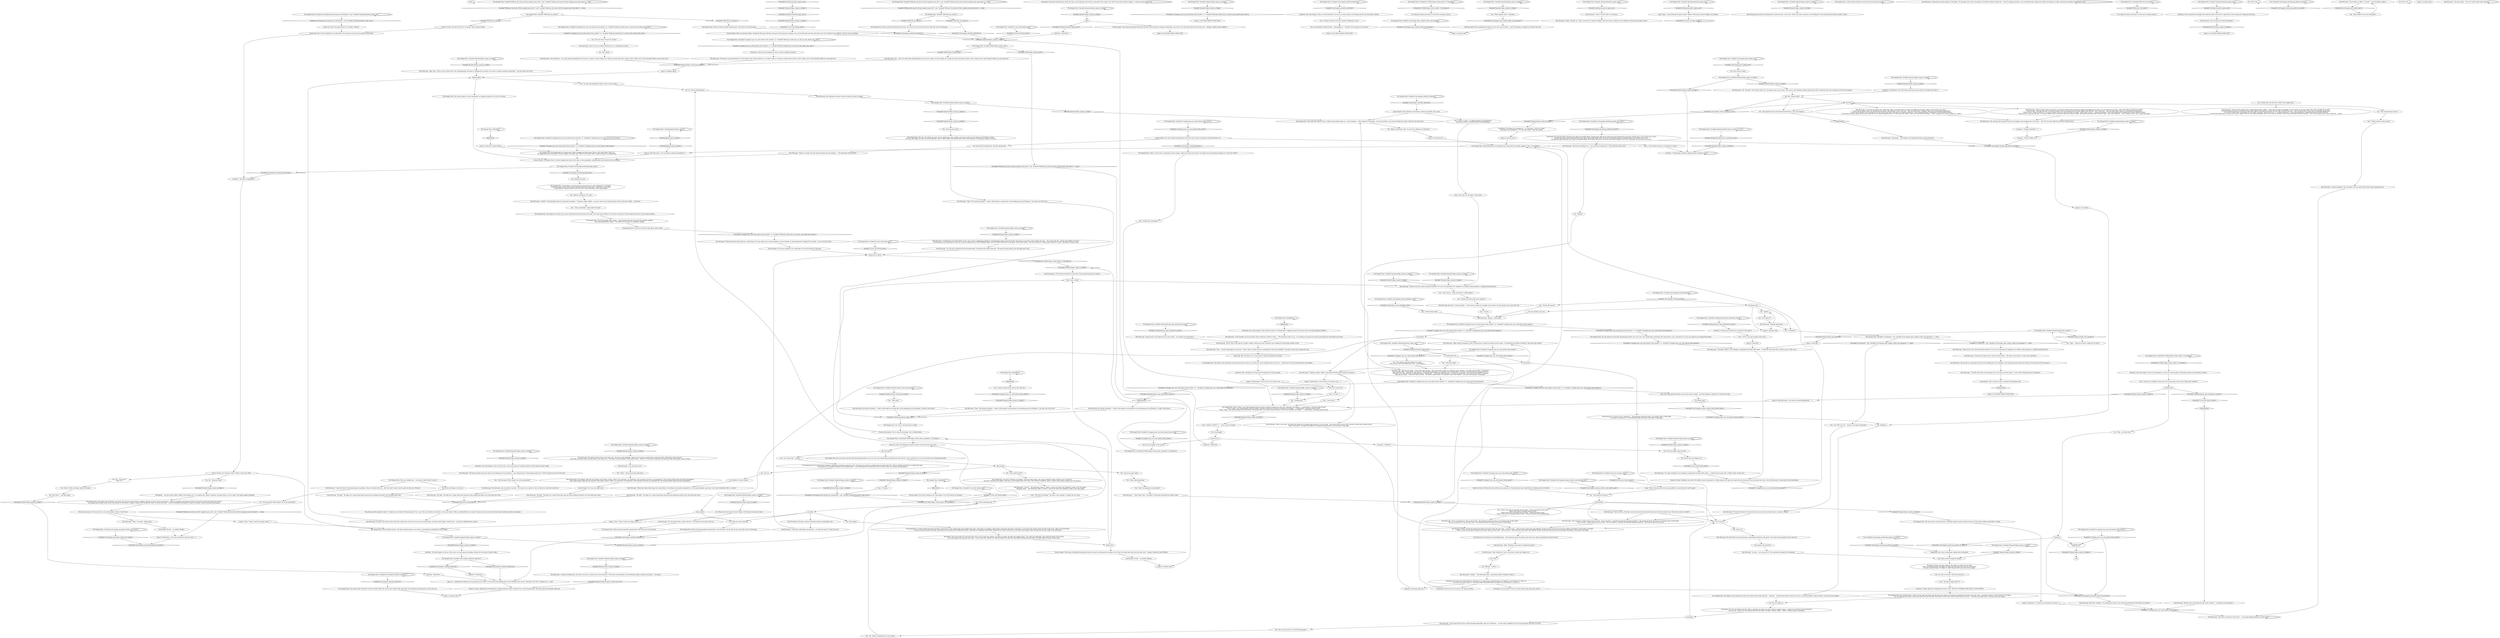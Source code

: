 # YARD / HANGED MAN BULLET
# This is the final phase of the hanged man:
#1. White check to find bullet
#2. Failure to find fridge
#3. Bagging him and taking it away
# ==================================================
digraph G {
	  0 [label="START"];
	  1 [label="input"];
	  2 [label="Perception: You touch the dead man's body. His skin is cold, light blue and silvery in the light of the fridge. You *still* have no idea where to begin -- or what to even do with him..."];
	  3 [label="The Hanged Man: Variable[\"tc.hanged_man_was_shot_known_from_hardie\"]  or  Variable[\"TASK.get_hardie_boys_to_tell_you_the_whole_story_done\"]"];
	  4 [label="Variable[\"tc.hanged_man_was_shot_known_from_hardie\"]  or  Variable[\"TASK.get_hardie_boys_to_tell_you_the_whole_story_done\"]", shape=diamond];
	  5 [label="!(Variable[\"tc.hanged_man_was_shot_known_from_hardie\"]  or  Variable[\"TASK.get_hardie_boys_to_tell_you_the_whole_story_done\"])", shape=diamond];
	  6 [label="Authority: The word lingers in the air of the basement, far away ice cream makers are buzzing and the sea wind blows outside..."];
	  7 [label="Authority: *Detective*."];
	  8 [label="You: Crawl up his nostrils."];
	  9 [label="Cuno: Cuno is silent."];
	  10 [label="You: Push deeper."];
	  11 [label="Empathy: Quivering with awe."];
	  12 [label="You: \"Fucking shit.\""];
	  13 [label="bullet_time"];
	  14 [label="The Hanged Man: IsKimHere()"];
	  15 [label="IsKimHere()", shape=diamond];
	  16 [label="!(IsKimHere())", shape=diamond];
	  17 [label="Kim Kitsuragi: \"Yes. And the belt around his neck; the hanging; even dragging him to the yard... *all* of it was done after this man was already dead.\""];
	  18 [label="The Hanged Man: Variable[\"yard.hanged_result_probable_cause\"]"];
	  19 [label="Variable[\"yard.hanged_result_probable_cause\"]", shape=diamond];
	  20 [label="!(Variable[\"yard.hanged_result_probable_cause\"])", shape=diamond];
	  21 [label="You: \"I think I need to wash myself.\""];
	  22 [label="Kim Kitsuragi: \"To hide something. The real killer? The real motivation? What really happened here.\""];
	  23 [label="Kim Kitsuragi: \"Oh.\" He nods. \"You *really, really* do. I am glad to hear you say that. Your room in the Whirling-in-Rags should come with a bathroom. Be sure to make use of it in the evening.\""];
	  24 [label="Cunoesse: \"Fucking pig's probably thinking about touching it again...\""];
	  25 [label="Kim Kitsuragi: \"There is no need. We have been thorough with the genitals...\" The lieutenant looks worried."];
	  26 [label="The Hanged Man: His fingernails have turned dark. They're chipped and quite long. There is dirt under them. That's all.\nHis fingernails have turned dark. They're chipped, and quite long. There is dirt under them. Surprise-surprise. No bullet here."];
	  27 [label="end hub 2 known bullet"];
	  28 [label="The Hanged Man: Variable[\"tc.hanged_man_was_shot_known_from_hardie\"]"];
	  29 [label="Variable[\"tc.hanged_man_was_shot_known_from_hardie\"]", shape=diamond];
	  30 [label="!(Variable[\"tc.hanged_man_was_shot_known_from_hardie\"])", shape=diamond];
	  31 [label="Authority: It seems he is leaving you no choice in the matter."];
	  32 [label="Kim Kitsuragi: \"Klaasje told us the bullet hit him in the *mouth* -- try putting your hand there...\""];
	  33 [label="Esprit de Corps: The lieutenant should *clearly* be here for this. You're lost."];
	  34 [label="You: Bag the corpse and drag it to the motor carriage. [Leave.]"];
	  35 [label="The Hanged Man: CancelTask(\"TASK.fridge_victims_body_cancelled\")--[[ Variable[ ]]"];
	  36 [label="You: Feel around first."];
	  37 [label="Interfacing: You're not far, it'll come to you, keep crawling..."];
	  38 [label="You: \"I can't get it...\""];
	  39 [label="You: \"Can I have it?\""];
	  40 [label="You: \"Agreed.\""];
	  41 [label="The Hanged Man: Variable[\"doomed.fridge_corpse_in_fridge\"]"];
	  42 [label="Variable[\"doomed.fridge_corpse_in_fridge\"]", shape=diamond];
	  43 [label="!(Variable[\"doomed.fridge_corpse_in_fridge\"])", shape=diamond];
	  44 [label="The Hanged Man: Variable[\"doomed.fridge_corpse_in_fridge\"]"];
	  45 [label="Variable[\"doomed.fridge_corpse_in_fridge\"]", shape=diamond];
	  46 [label="!(Variable[\"doomed.fridge_corpse_in_fridge\"])", shape=diamond];
	  47 [label="You: \"The ligament mark, the fractured hyoid bone, it was all treatment...\""];
	  48 [label="You: \"What happens next?\" (Proceed.)"];
	  49 [label="Cuno: \"I can't believe the pig is stroking him *again*...\""];
	  50 [label="You: \"I've got a gut feeling that there's more to this corpse.\""];
	  51 [label="You: \"Can't he just... hang out here for a while longer?\""];
	  52 [label="The Hanged Man: Variable[\"tc.turn_off_tutorial_node\"]"];
	  53 [label="Variable[\"tc.turn_off_tutorial_node\"]", shape=diamond];
	  54 [label="!(Variable[\"tc.turn_off_tutorial_node\"])", shape=diamond];
	  55 [label="The Hanged Man: The inside of the head feels cold and smooth like a glove as you pull out, sweat dripping down your brow -- careful not to lose the prize between your fingers..."];
	  56 [label="Untitled hub"];
	  57 [label="Kim Kitsuragi: \"Only if *all else* fails,\" he stresses."];
	  58 [label="Kim Kitsuragi: \"We bag the corpse and carry him to the holding pen of my Kineema. I can transport him to Processing myself, but I *will* be gone for the rest of the day.\""];
	  59 [label="The Hanged Man: Variable[\"yard.hanged_authority_detective\"]"];
	  60 [label="Variable[\"yard.hanged_authority_detective\"]", shape=diamond];
	  61 [label="!(Variable[\"yard.hanged_authority_detective\"])", shape=diamond];
	  62 [label="Interfacing: Oh well -- in another lifetime."];
	  63 [label="Tutorial Agent: If you have nothing to do, read books or sit on the bench on the plaza."];
	  64 [label="Esprit de Corps: We didn't fall for it, he thinks. There's pride in there."];
	  65 [label="The Hanged Man: There go those beautiful enamel boots. You will never own the full set now. May they rest in Processing..."];
	  66 [label="The Hanged Man: A vision of black and dark red death, pried open by your naked hands and studded with teeth. Looks like he's laughing, death fumes rising from the throat. And there, in the back of his mouth, above the bell of the uvula, right in the soft palate...\nA vision of black and dark red death: pried open by your hands and studded with teeth. Looks like he's laughing, death fumes rising from his throat. And there, in the back of his mouth, above the bell of the uvula, right in the soft palate..."];
	  67 [label="The Hanged Man: Your fingers are all the way in now, reaching toward the inside of his skull. The cavity goes further, but the entry wound isn't wide enough for the rest of your hand to follow..."];
	  68 [label="Kim Kitsuragi: \"Can you... can you get to it?\" He searches his pockets for something."];
	  69 [label="The Hanged Man: There's a tiny crack, a protrusion in the cranium, right in the back of his head. Your finger must be pointing straight at it. From the *inside*."];
	  70 [label="Cuno: \"F****ts can't get enough of that dick...\""];
	  71 [label="Jump to: [Perception: \"Your arm reaches out and your eyes...\"]"];
	  72 [label="The Hanged Man: Variable[\"whirling.dreamtwo_open_case\"]"];
	  73 [label="Variable[\"whirling.dreamtwo_open_case\"]", shape=diamond];
	  74 [label="!(Variable[\"whirling.dreamtwo_open_case\"])", shape=diamond];
	  75 [label="Kim Kitsuragi: He unrolls the plastic. \"I need a little help for carrying him to the holding pen of my Kineema. I'll take it from there.\""];
	  76 [label="The Hanged Man: Variable[\"doomed.icebear_main_hub_reached\"]"];
	  77 [label="Variable[\"doomed.icebear_main_hub_reached\"]", shape=diamond];
	  78 [label="!(Variable[\"doomed.icebear_main_hub_reached\"])", shape=diamond];
	  79 [label="Kim Kitsuragi: He closes his notebook and cracks his neck. \"Let's move. With every hour, whatever we're looking for in the deceased will become harder to find.\""];
	  80 [label="Jump to: [ICE BEAR FRIDGE MAIN HUB]"];
	  81 [label="Tutorial Agent: If you have nothing to do, read books or sit on the bench on the plaza."];
	  82 [label="You: What is this?\n\"Here we go.\""];
	  83 [label="You: Play with it -- this feels right."];
	  84 [label="The Hanged Man: A black trickle of liquid runs into his throat from the wound..."];
	  85 [label="You: Put your finger in."];
	  86 [label="Perception: Sharp, serrated material. The edges cut right into your skin.\nSharp, serrated material. The edges cut right into your skin. This must be the *bullet*.\nIce cold, serrated metal. Its edges cut right through the latex and into your finger."];
	  87 [label="The Hanged Man: The cartilage gives in with a crack, like some fruit. Just like that your hand is in his head. Strange fluid streams down your wrist -- and then you feel it, with the tip of your finger...\nThe cartilage gives in with a crack, like some fruit. Just like that your hand is in his head. Fluid streams down your wrist -- and then you finally feel it, with the tip of your finger...
"];
	  88 [label="Suggestion: Her voice is absolutely sizzling with excitement."];
	  89 [label="The Hanged Man: Variable[\"yard.hanged_interfacing_pulled_out_bullet\"]"];
	  90 [label="Variable[\"yard.hanged_interfacing_pulled_out_bullet\"]", shape=diamond];
	  91 [label="!(Variable[\"yard.hanged_interfacing_pulled_out_bullet\"])", shape=diamond];
	  92 [label="You: Slowly pull your fingers out..."];
	  93 [label="Kim Kitsuragi: With a *crack* he punches the knife in the skull. Then one more time -- and one more -- until the bone comes loose like eggshell. Inside you feel the jelly move from his poking. The object is still under your finger.\nWith a *crack* he punches the knife in the skull. Then one more time -- and one more -- until the bone comes loose like eggshell. Inside you feel the jello move from his poking. The bullet is still under your finger."];
	  94 [label="Kim Kitsuragi: \"We need to add an item to the injury list.\" He turns to his notebook. \"Injury #4: Oval entry wound with an abrasion collar. Soft palate, back of mouth.\"\n\"Looks like we need to add one more item to your injury list...\" He takes out his notebook, *click* goes the pen. \"Injury #4. Oval entry wound with an abrasion collar. Soft palate, back of mouth.\""];
	  95 [label="Kim Kitsuragi: \"Good-good...\" The fridge in the background buzzes with excitement."];
	  96 [label="Esprit de Corps: Suddenly, you recall: Two officers must be present for a field autopsy. You take your hand from the dead man's face and open your eyes. You will still need to come back with the lieutenant."];
	  97 [label="Kim Kitsuragi: \"...*this* injury here.\" He points to the mark encircling the corpse's neck."];
	  98 [label="Kim Kitsuragi: \"I have had this doubt since I inspected his hands, officer -- there were no signs of struggle. No claw marks on his neck. Why? Why didn't he fight for his life?\"\n\"I've had this doubt since you showed me the tracks, officer. We could not account for why they *carried* him over -- why not march him? There was no satisfying explanation.\"\n\"I've had this doubt since you pointed out the lividity was faint. They know we do it -- analyze hypostasis. I have had perpetrators manipulate the body position before.\"\n\"I've had this doubt since you had your *hunch*, officer. That he was doing something *else* at the time of his death. I don't have that kind of intuition myself -- and I don't usually trust it. But it made me... doubt.\""];
	  99 [label="Kim Kitsuragi: \"To put him out of his misery?\" He thinks. \"It's possible, but it does not explain all the other dubious things here -- lack of struggle primarily. I may be intellectually sloppy, but I prefer one theory at a time. And this just smacks of treatment to me.\""];
	  100 [label="Jump to: [end hub]"];
	  101 [label="Kim Kitsuragi: \"Hey...\" A wide smile appears on his face. \"Wasn't there a *giant ice bear sarcophagus* below that building?\" He points toward the commercial area."];
	  102 [label="Endurance: Soon you'll be looking for clues in a pile of sludge and bones."];
	  103 [label="The Hanged Man: IsKimHere()"];
	  104 [label="IsKimHere()", shape=diamond];
	  105 [label="!(IsKimHere())", shape=diamond];
	  106 [label="Tutorial Agent: This means Lieutenant Kitsuragi will leave the party until tomorrow morning. You're free to do side-tasks and even the main case -- though it might be more difficult."];
	  107 [label="You: Brain stem?"];
	  108 [label="The Hanged Man: Variable[\"yard.hanged_logic_explain_bulelt_and_ligament\"]"];
	  109 [label="Variable[\"yard.hanged_logic_explain_bulelt_and_ligament\"]", shape=diamond];
	  110 [label="!(Variable[\"yard.hanged_logic_explain_bulelt_and_ligament\"])", shape=diamond];
	  111 [label="The Hanged Man: Variable[\"whirling.dreamtwo_open_case\"]"];
	  112 [label="Variable[\"whirling.dreamtwo_open_case\"]", shape=diamond];
	  113 [label="!(Variable[\"whirling.dreamtwo_open_case\"])", shape=diamond];
	  114 [label="The Hanged Man: Variable[\"TASK.get_the_boots_off_the_hanged_mans_feet\"]  and  Variable[\"TASK.get_the_boots_off_the_hanged_mans_feet_done\"] == false"];
	  115 [label="Variable[\"TASK.get_the_boots_off_the_hanged_mans_feet\"]  and  Variable[\"TASK.get_the_boots_off_the_hanged_mans_feet_done\"] == false", shape=diamond];
	  116 [label="!(Variable[\"TASK.get_the_boots_off_the_hanged_mans_feet\"]  and  Variable[\"TASK.get_the_boots_off_the_hanged_mans_feet_done\"] == false)", shape=diamond];
	  117 [label="Kim Kitsuragi: \"Work on the case, tend to personal matters? Try not to do anything *too* dangerous. An officer needs backup in a neighbourhood like this.\""];
	  118 [label="Jump to: [You: \"Touch it with your finger, gently....\"]"];
	  119 [label="You: No, this is too much. (Pull your hand out.)"];
	  120 [label="Pain Threshold: The pain is barely noticeable under the adrenaline rush."];
	  121 [label="You: Inspect the skull first."];
	  122 [label="Kim Kitsuragi: \"Unknown calibre. Rifled. Some kind of brittle alloy, fractured on impact...\""];
	  123 [label="You: Say nothing, just nod."];
	  124 [label="You: \"Dead, daba-doop-doop.\""];
	  125 [label="The Hanged Man: You pull down his breeches. Marbling is present around the crotch. The penis has shrunk, crawling half way back inside him. There is nothing mysterious or noteworthy here.\nThe genitals in his breeches continue to be unnoteworthy -- you see the penis of a dead man. If you've seen it once, you already got the picture."];
	  126 [label="Kim Kitsuragi: \"Mhm.\" He gets up. \"This is one task we *cannot* sideline. With every hour, whatever we're looking for will become harder to find.\""];
	  127 [label="The Hanged Man: Variable[\"yard.cuno_of_many_means\"]"];
	  128 [label="Variable[\"yard.cuno_of_many_means\"]", shape=diamond];
	  129 [label="!(Variable[\"yard.cuno_of_many_means\"])", shape=diamond];
	  130 [label="The Hanged Man: Variable[\"doomed.doorbell_know_revachol_ice_city\"]"];
	  131 [label="Variable[\"doomed.doorbell_know_revachol_ice_city\"]", shape=diamond];
	  132 [label="!(Variable[\"doomed.doorbell_know_revachol_ice_city\"])", shape=diamond];
	  133 [label="The Hanged Man: Variable[\"tc.turn_off_tutorial_node\"]"];
	  134 [label="Variable[\"tc.turn_off_tutorial_node\"]", shape=diamond];
	  135 [label="!(Variable[\"tc.turn_off_tutorial_node\"])", shape=diamond];
	  136 [label="Kim Kitsuragi: He frowns, thinking. \"Try putting your hand in his mouth and probing for the bullet in his *head*.\""];
	  137 [label="The Hanged Man: Variable[\"doomed.fridge_corpse_in_fridge\"]"];
	  138 [label="Variable[\"doomed.fridge_corpse_in_fridge\"]", shape=diamond];
	  139 [label="!(Variable[\"doomed.fridge_corpse_in_fridge\"])", shape=diamond];
	  140 [label="The Hanged Man: Variable[\"doomed.fridge_corpse_in_fridge\"]"];
	  141 [label="Variable[\"doomed.fridge_corpse_in_fridge\"]", shape=diamond];
	  142 [label="!(Variable[\"doomed.fridge_corpse_in_fridge\"])", shape=diamond];
	  143 [label="You: Bag the corpse and drag it to the motor carriage. [Leave.]"];
	  144 [label="The Hanged Man: Variable[\"whirling.dreamtwo_open_case\"]"];
	  145 [label="Variable[\"whirling.dreamtwo_open_case\"]", shape=diamond];
	  146 [label="!(Variable[\"whirling.dreamtwo_open_case\"])", shape=diamond];
	  147 [label="You: Fish it out."];
	  148 [label="You: Variable[\"yard.hanged_interfacing_pulled_out_bullet\"]"];
	  149 [label="Variable[\"yard.hanged_interfacing_pulled_out_bullet\"]", shape=diamond];
	  150 [label="!(Variable[\"yard.hanged_interfacing_pulled_out_bullet\"])", shape=diamond];
	  151 [label="Perception: Your arm reaches out and your eyes close, as if by their own volition. It's dark all around. You feel cold, slippery flesh -- first with your fingertips, then under the palm of your hand.\nYour arm reaches out and your eyes close -- as if by their own volition. It's dark all around. You feel cold, dead flesh through the latex glove. It's right under the palm of your hand."];
	  152 [label="Perception: ...you see a hole, barely visible to the human eye. It is swollen shut, almost vanished, no larger than 0.4 cm in radius. The edges appear darkened."];
	  153 [label="Cuno: Cuno nods too. He takes a step closer."];
	  154 [label="Kim Kitsuragi: The lieutenant answers with the sound of his pen on paper."];
	  155 [label="Jump to: [Interfacing: \"You're not far, it'll come to you,...\"]"];
	  156 [label="You: \"Keep it, lieutenant. As a gift.\""];
	  157 [label="The Hanged Man: Variable[\"doomed.fridge_corpse_in_fridge\"]"];
	  158 [label="Variable[\"doomed.fridge_corpse_in_fridge\"]", shape=diamond];
	  159 [label="!(Variable[\"doomed.fridge_corpse_in_fridge\"])", shape=diamond];
	  160 [label="You: Look in his pants again."];
	  161 [label="You: Give up."];
	  162 [label="The Hanged Man: Variable[\"yard.hanged_touched_genitals\"]"];
	  163 [label="Variable[\"yard.hanged_touched_genitals\"]", shape=diamond];
	  164 [label="!(Variable[\"yard.hanged_touched_genitals\"])", shape=diamond];
	  165 [label="You: \"No, let's just leave it to the Processing guys.\""];
	  166 [label="Authority: Not to mention the damage that would be dealt to the force's reputation by the corpse just rotting here like this..."];
	  167 [label="The Hanged Man: Variable[\"doomed.fridge_corpse_in_fridge\"]"];
	  168 [label="Variable[\"doomed.fridge_corpse_in_fridge\"]", shape=diamond];
	  169 [label="!(Variable[\"doomed.fridge_corpse_in_fridge\"])", shape=diamond];
	  170 [label="The Hanged Man: Variable[\"tc.hanged_man_was_shot_known_from_hardie\"]  or  Variable[\"TASK.get_hardie_boys_to_tell_you_the_whole_story_done\"]"];
	  171 [label="Variable[\"tc.hanged_man_was_shot_known_from_hardie\"]  or  Variable[\"TASK.get_hardie_boys_to_tell_you_the_whole_story_done\"]", shape=diamond];
	  172 [label="!(Variable[\"tc.hanged_man_was_shot_known_from_hardie\"]  or  Variable[\"TASK.get_hardie_boys_to_tell_you_the_whole_story_done\"])", shape=diamond];
	  173 [label="Electrochemistry: The *funk soul brother* at the back of his head has gone dark. Forever."];
	  174 [label="Jump to: [autopsy hub]"];
	  175 [label="The Hanged Man: Variable[\"yard.hanged_kim_leaving_not_tutorialized\"]  and  Variable[\"whirling.dreamtwo_open_case\"]"];
	  176 [label="Variable[\"yard.hanged_kim_leaving_not_tutorialized\"]  and  Variable[\"whirling.dreamtwo_open_case\"]", shape=diamond];
	  177 [label="!(Variable[\"yard.hanged_kim_leaving_not_tutorialized\"]  and  Variable[\"whirling.dreamtwo_open_case\"])", shape=diamond];
	  178 [label="You: Pull your fingers back and nod."];
	  179 [label="Kim Kitsuragi: \"A bullet.\" The lieutenant picks it up between his fingers. \"Unknown calibre. Rifled... you may remove your hand from the victim's head now, officer -- well done.\""];
	  180 [label="Kim Kitsuragi: \"No-no, you deserve it. We can log it later.\" The lieutenant drops the bag in your bloody hand. It feels light.\n\"No-no, you deserve it. We can log it later.\" The lieutenant drops the bag in your hand. It feels light. "];
	  181 [label="Kim Kitsuragi: \"That was then. This time we have extensive tissue destruction away from the wound track. This time we have a *bullet*.\""];
	  182 [label="Cunoesse: \"Fucking *beautiful...*\""];
	  183 [label="treatment_here"];
	  184 [label="You: Don't touch it again."];
	  185 [label="Kim Kitsuragi: \"If you think so, officer.\" He nods. \"I am not going to object.\""];
	  186 [label="Kim Kitsuragi: \"Continue working here. The locals, the case, or tend to your own business? I will meet you downstairs in the Whirling-in-Rags, tomorrow morning -- 7:30 sharp.\""];
	  187 [label="Kim Kitsuragi: \"All right.\" He takes out a shiny black body bag and starts pulling the plastic over the dead man's face."];
	  188 [label="Jump to: [ICE BEAR FRIDGE MAIN HUB]"];
	  189 [label="Kim Kitsuragi: \"Yes -- now. I've rarely been disappointed by the size of a *giant* ice bear fridge, but I think we should still take a look at it first. Make sure it's big *enough* before we carry him over.\""];
	  190 [label="Perception: You really ought to wait until the cadaver is *refrigerated*. Digging around in this mess now is proving hopelessly difficult."];
	  191 [label="Kim Kitsuragi: The lieutenant rubs his side for warmth. \"It'll come to you sooner or later. At least he's safe here until then.\""];
	  192 [label="Kim Kitsuragi: \"Work on the case, tend to personal matters? Try not to do anything too dangerous. An officer needs backup in a neighbourhood like this.\""];
	  193 [label="Kim Kitsuragi: \"As I said, treatment is an attempt to manipulate the body after death -- to hide the real cause with a *false* cause. In this case...\""];
	  194 [label="Tutorial Agent: This means Lieutenant Kitsuragi will leave until tomorrow morning. Meanwhile, you're free to do side-tasks and even the main case -- though it might be more difficult."];
	  195 [label="The Hanged Man: Variable[\"yard.hanged_perception_white_oval_wound\"]"];
	  196 [label="Variable[\"yard.hanged_perception_white_oval_wound\"]", shape=diamond];
	  197 [label="!(Variable[\"yard.hanged_perception_white_oval_wound\"])", shape=diamond];
	  198 [label="You: Open your eyes and look."];
	  199 [label="You: Fish it out."];
	  200 [label="You: Variable[\"yard.hanged_interfacing_pulled_out_bullet\"]"];
	  201 [label="Variable[\"yard.hanged_interfacing_pulled_out_bullet\"]", shape=diamond];
	  202 [label="!(Variable[\"yard.hanged_interfacing_pulled_out_bullet\"])", shape=diamond];
	  203 [label="You: No. Touch something else."];
	  204 [label="Kim Kitsuragi: \"Okay, well... We're in livor mortis here. He's disintegrating. We need to *refrigerate* the body, if we want to conduct another examination -- and we need to do it fast.\""];
	  205 [label="Kim Kitsuragi: \"Okay.\" He unrolls the plastic. \"I need a little help for carrying him to the holding pen of my Kineema. I can take care of the rest.\""];
	  206 [label="The Hanged Man: Variable[\"tc.hanged_man_was_shot_known_from_hardie\"]"];
	  207 [label="Variable[\"tc.hanged_man_was_shot_known_from_hardie\"]", shape=diamond];
	  208 [label="!(Variable[\"tc.hanged_man_was_shot_known_from_hardie\"])", shape=diamond];
	  209 [label="The Hanged Man: Variable[\"doomed.fridge_corpse_in_fridge\"]"];
	  210 [label="Variable[\"doomed.fridge_corpse_in_fridge\"]", shape=diamond];
	  211 [label="!(Variable[\"doomed.fridge_corpse_in_fridge\"])", shape=diamond];
	  212 [label="You: \"An absolutely colossal fridge -- still plugged in -- *literally* in the shape of an ice bear!\""];
	  213 [label="Kim Kitsuragi: \"Now that's an overstatement. It's not actually *for* storing cadavers, or at least I hope so. I think we should take a look at it first. Make sure it's big *enough* before we carry him over.\""];
	  214 [label="Jump to: [autopsy hub]"];
	  215 [label="end"];
	  216 [label="Authority: The word lingers in the air of the yard, far away dogs are barking, further yet the sound of motor traffic..."];
	  217 [label="Cuno: \"The fuck is he doing?\" You hear a voice squeak. It sounds very far away."];
	  218 [label="The Hanged Man: Variable[\"doomed.fridge_corpse_in_fridge\"]"];
	  219 [label="Variable[\"doomed.fridge_corpse_in_fridge\"]", shape=diamond];
	  220 [label="!(Variable[\"doomed.fridge_corpse_in_fridge\"])", shape=diamond];
	  221 [label="Cuno: \"Fuckin' *CAVITY* C...\" Cuno's voice is hushed."];
	  222 [label="Cunoesse: \"Forget about the *fucking exit wound*, bino! THE PIG IS WEARING HIM LIKE A FUCK PUPPET!\""];
	  223 [label="Authority: He's watching his old man get the big prize at the claw game."];
	  224 [label="The Hanged Man: With a *plop*, your hand emerges from the mouth, covered in blood up to the wrist. Between your fingers -- a small flower, a blossom made of lead!\nWith a *plop*, your hand emerges from the mouth, covered in blood up to the wrist. Between your fingers -- a small flower, a blossom made of lead!\nWith a *plop*, your hand emerges from the mouth. The garden glove is covered in blood right up to the wrist. Between your fingers -- a small flower, a blossom made of lead!"];
	  225 [label="Kim Kitsuragi: Out comes his small folding knife -- the lieutenant moves its blade across the man's skull, searching for the exit wound..."];
	  226 [label="Kim Kitsuragi: \"Can you push it out?\""];
	  227 [label="Kim Kitsuragi: \"High velocity, temporary cavity in brain tissue. Small exit wound on the occiput.\" He underlines the injury, forcefully. \"How does that sound?\""];
	  228 [label="You: \"Sounds like heaven.\""];
	  229 [label="You: Maybe if I touch it again..."];
	  230 [label="The Hanged Man: The corpse seems to yawn contentedly, as though its glad you've run out of steam."];
	  231 [label="You: \"Okay -- where do we find a fridge for the body?\""];
	  232 [label="Kim Kitsuragi: \"It would have to be *industrial* in size. Let's start by asking the proprietor of the Whirling-in-Rags, then the Frittte store down at the gates. And if neither has one...\" His voice trails off -- and his gaze settles on *Cuno*.\n\"It would have to be *industrial* in size. Let's start by asking Garte at the Whirling-in-Rags, and the Frittte store down at the gates. If they don't know...\" His voice trails off -- and his gaze settles on *Cuno*. \"But only if *all else* fails.\""];
	  233 [label="Kim Kitsuragi: He unrolls the plastic. \"I need a little help for carrying him to the holding pen of my Kineema. I'll take it from there.\""];
	  234 [label="Kim Kitsuragi: \"It's too late to take him into Processing today. I'll take him first thing tomorrow.\" He pulls the black plastic over the dead man's face."];
	  235 [label="Cuno: \"Fuck are you looking at bino-man? You wanna piece of the Cuno? Wanna get *fucked*?\""];
	  236 [label="The Hanged Man: Variable[\"yard.hanged_authority_detective\"]"];
	  237 [label="Variable[\"yard.hanged_authority_detective\"]", shape=diamond];
	  238 [label="!(Variable[\"yard.hanged_authority_detective\"])", shape=diamond];
	  239 [label="The Hanged Man: There go those beautiful enamel boots. May they rest in Processing..."];
	  240 [label="The Hanged Man: There go those beautiful enamel boots. May they rest in Processing..."];
	  241 [label="Hand/Eye Coordination: This little thing could reveal much about the weapon that shot it."];
	  242 [label="Kim Kitsuragi: \"All right.\" He takes out a shiny black body bag and starts pulling the plastic over the dead man's face."];
	  243 [label="The Hanged Man: Only the little one fits. The flesh changes shape as you bore in, searching for something in the cartilage."];
	  244 [label="You: Touch it with your finger, gently. (Proceed.)"];
	  245 [label="Kim Kitsuragi: \"Mhm,\" he agrees. \"Keep going.\""];
	  246 [label="You: Wriggle in..."];
	  247 [label="no_bullet"];
	  248 [label="Jump to: [Interfacing: \"You're not far, it'll come to you,...\"]"];
	  249 [label="Cunoesse: \"What?! WHAT is it?\""];
	  250 [label="Kim Kitsuragi: \"A bullet...\" The lieutenant puts a small bag marked *evidence* under it."];
	  251 [label="The Hanged Man: Variable[\"doomed.fridge_corpse_in_fridge\"]"];
	  252 [label="Variable[\"doomed.fridge_corpse_in_fridge\"]", shape=diamond];
	  253 [label="!(Variable[\"doomed.fridge_corpse_in_fridge\"])", shape=diamond];
	  254 [label="Kim Kitsuragi: \"There have been other signs too, small things. We were right not to assign hanging as cause of death. As the perpetrators *expected* we would -- no such luck for them.\""];
	  255 [label="Inland Empire: You can't shake the feeling that there are more secrets concealed in the flesh before you."];
	  256 [label="know_bullet"];
	  257 [label="You: \"Correct.\""];
	  258 [label="Esprit de Corps: His brow furrows while his eyes glaze over. The lieutenant looks regretful for not figuring this out before."];
	  259 [label="Jump to: [end hub 2 known bullet]"];
	  260 [label="fail_missing"];
	  261 [label="You: What about that giant ice bear fridge in the Doomed Commercial Area?"];
	  262 [label="Jump to: [ICE BEAR FRIDGE MAIN HUB]"];
	  263 [label="Kim Kitsuragi: \"All right.\" He takes out a shiny black body bag and starts pulling the plastic over the dead man's face."];
	  264 [label="Esprit de Corps: We almost fell for it, he thinks. *Almost*."];
	  265 [label="Kim Kitsuragi: \"I can drive him to Processing today, no problem. Since we stalled with this... But this *does* mean I will be gone for the rest of the day.\""];
	  266 [label="You: Push your fingers in his nose."];
	  267 [label="You: Touch something else."];
	  268 [label="Perception: The thing you're looking for -- it's not there. Crawl out, spider...\nThe thing you're looking for -- it's not here either. Crawl out, spider... "];
	  269 [label="Cuno: \"My pig's fucking *got* it!\""];
	  270 [label="Kim Kitsuragi: \"Wait, detective!\" Just as you start to slide your fingers out..."];
	  271 [label="The Hanged Man: Variable[\"doomed.fridge_corpse_in_fridge\"]"];
	  272 [label="Variable[\"doomed.fridge_corpse_in_fridge\"]", shape=diamond];
	  273 [label="!(Variable[\"doomed.fridge_corpse_in_fridge\"])", shape=diamond];
	  274 [label="Cunoesse: \"Beautiful...\""];
	  275 [label="You: Squeeze his nose."];
	  276 [label="Interfacing: This is the *irregularity* you felt before. The one that was too tiny to register consciously."];
	  277 [label="Logic: There is of course the very real possibility he was both shot *and* hanged."];
	  278 [label="Logic: Hmm... Cuno looks like he gets around. *Knows* Martinaise. And its fridges too probably..."];
	  279 [label="You: \"What should I do in the meanwhile?\""];
	  280 [label="The Hanged Man: Variable[\"doomed.fridge_corpse_in_fridge\"]"];
	  281 [label="Variable[\"doomed.fridge_corpse_in_fridge\"]", shape=diamond];
	  282 [label="!(Variable[\"doomed.fridge_corpse_in_fridge\"])", shape=diamond];
	  283 [label="whatelse"];
	  284 [label="Kim Kitsuragi: \"Now, detective... I've rarely been disappointed by the size of a *giant* ice bear fridge, but I think we should still take a look at it first. Make sure it's big *enough* before we carry him over.\""];
	  285 [label="The Hanged Man: Variable[\"whirling.klaasje_open_downstairs_branch\"]"];
	  286 [label="Variable[\"whirling.klaasje_open_downstairs_branch\"]", shape=diamond];
	  287 [label="!(Variable[\"whirling.klaasje_open_downstairs_branch\"])", shape=diamond];
	  288 [label="You: \"So that's what the *ice bear shaped* refrigerator is for!\""];
	  289 [label="The Hanged Man: Variable[\"yard.hanged_authority_detective\"]"];
	  290 [label="Variable[\"yard.hanged_authority_detective\"]", shape=diamond];
	  291 [label="!(Variable[\"yard.hanged_authority_detective\"])", shape=diamond];
	  292 [label="Interfacing: Oh well -- in another lifetime."];
	  293 [label="The Hanged Man: Variable[\"doomed.fridge_corpse_in_fridge\"]"];
	  294 [label="Variable[\"doomed.fridge_corpse_in_fridge\"]", shape=diamond];
	  295 [label="!(Variable[\"doomed.fridge_corpse_in_fridge\"])", shape=diamond];
	  296 [label="Kim Kitsuragi: \"I see it...\" The lieutenant looks in. There's a pen in his hand. His notebook is open at the red pages.\n\"Abrasion collar...\" The lieutenant looks in. There's a pen in his hand. His notebook is open at the copy paper."];
	  297 [label="Jump to: [search_for_it]"];
	  298 [label="Kim Kitsuragi: \"Don't be silly.\" A smile comes across his face. \"You've earned it. Consider the binoclard episode forgotten.\" The lieutenant drops the bag in your bloody hand. It feels light.\n\"Don't be silly.\" A smile comes across his face. \"You've earned it. Consider the binoclard episode forgotten.\" He drops the bag in your hand. "];
	  299 [label="You: \"God damn right.\""];
	  300 [label="You: \"Treatment?\""];
	  301 [label="You: \"Aren't we jumping to conclusions?\""];
	  302 [label="Kim Kitsuragi: \"Deadady-dead-dead.\""];
	  303 [label="Kim Kitsuragi: \"I did not *just* come up with this. I've had my doubts since we found no signs of struggle on his wrists. No claw marks on his neck -- why? Why didn't he fight for his life?\"\n\"I did not *just* come up with this. I've had my doubts since you showed me the tracks, officer. Why did they *carry* him over -- why not march him? There is no satisfactory explanation.\"\n\"I did not *just* come up with this. I've had my doubts since you said the lividity was faint. *They* know we do it -- analyze hypostasis. I have had perpetrators manipulate the body position before.\"\n\"I did not *just* come up with this. I've had my doubts since you told me about that hunch, officer. Him doing something *else* when he died. I don't have intuition -- I don't usually trust it. But it made me doubt.\""];
	  304 [label="You: \"Who would do this?\""];
	  305 [label="You: Look under his fingernails, like Kim already did."];
	  306 [label="You: \"Yes. There's something we're not seeing.\""];
	  307 [label="Kim Kitsuragi: He shakes his head. \"I worked as one of these *Processing guys* for a year. They are butchers and clowns. I once saw twenty CODs go misidentified in one week. Chances are slim to none that they'll find anything useful in processing.\""];
	  308 [label="The Hanged Man: Variable[\"yard.hanged_perc_failed_once\"]"];
	  309 [label="Variable[\"yard.hanged_perc_failed_once\"]", shape=diamond];
	  310 [label="!(Variable[\"yard.hanged_perc_failed_once\"])", shape=diamond];
	  311 [label="The Hanged Man: Variable[\"doomed.fridge_corpse_in_fridge\"]"];
	  312 [label="Variable[\"doomed.fridge_corpse_in_fridge\"]", shape=diamond];
	  313 [label="!(Variable[\"doomed.fridge_corpse_in_fridge\"])", shape=diamond];
	  314 [label="The Hanged Man: Variable[\"doomed.fridge_corpse_in_fridge\"]"];
	  315 [label="Variable[\"doomed.fridge_corpse_in_fridge\"]", shape=diamond];
	  316 [label="!(Variable[\"doomed.fridge_corpse_in_fridge\"])", shape=diamond];
	  317 [label="You: \"Then what?\""];
	  318 [label="The Hanged Man: You can almost see the body decomposing before your very eyes. You should drop everything else and look for a way to preserve it so you can conduct your examination better."];
	  319 [label="You: \"I need to take another look at the body first.\""];
	  320 [label="The Hanged Man: Variable[\"whirling.klaasje_open_downstairs_branch\"]"];
	  321 [label="Variable[\"whirling.klaasje_open_downstairs_branch\"]", shape=diamond];
	  322 [label="!(Variable[\"whirling.klaasje_open_downstairs_branch\"])", shape=diamond];
	  323 [label="The Hanged Man: Variable[\"yard.hanged_autopsy_exited_cause_known_path\"]"];
	  324 [label="Variable[\"yard.hanged_autopsy_exited_cause_known_path\"]", shape=diamond];
	  325 [label="!(Variable[\"yard.hanged_autopsy_exited_cause_known_path\"])", shape=diamond];
	  326 [label="The Hanged Man: Yes. That's what this part is called."];
	  327 [label="Kim Kitsuragi: \"We put him in a bag and carry him to the holding pen of my Kineema. The bodybag should contain the odour for the duration of the transport...\""];
	  328 [label="The Hanged Man: Variable[\"doomed.fridge_corpse_in_fridge\"]"];
	  329 [label="Variable[\"doomed.fridge_corpse_in_fridge\"]", shape=diamond];
	  330 [label="!(Variable[\"doomed.fridge_corpse_in_fridge\"])", shape=diamond];
	  331 [label="The Hanged Man: His face. His cheeks, his nose, his fat swollen lips. Like a spider, your hand crawls over his features. Everything is silent.\nHis face. His cheeks, his nose, his fat swollen lips. Like a rubber spider your gloved hand crawls on his features. Everything is silent all around."];
	  332 [label="The Hanged Man: They are swollen shut -- you need to really *push* to get in."];
	  333 [label="Jump to: [You: \"Touch it with your finger, gently....\"]"];
	  334 [label="You: Punch a hole through his mouth."];
	  335 [label="Jump to: [no_bullet]"];
	  336 [label="Interfacing: You push your hand further in. Whatever is in there keeps rolling between your fingers as you beckon it to come out.\nYou push your hand further in. The bullet keeps rolling between your fingers as you beckon it to come out.
"];
	  337 [label="You: Drop it in."];
	  338 [label="Kim Kitsuragi: \"Of course. You've *earned* it.\" The lieutenant drops the bag in your bloody hand. It feels light.\n\"Of course. You deserve it.\" The lieutenant drops the bag in your hand. It feels light. "];
	  339 [label="You: \"Sounds about right.\""];
	  340 [label="Kim Kitsuragi: \"There have been other signs too, small details. Everything is too neatly designed for us to assign probable cause here. As we did, foolhardily. Well -- no more.\""];
	  341 [label="The Hanged Man: Variable[\"doomed.fridge_corpse_in_fridge\"]"];
	  342 [label="Variable[\"doomed.fridge_corpse_in_fridge\"]", shape=diamond];
	  343 [label="!(Variable[\"doomed.fridge_corpse_in_fridge\"])", shape=diamond];
	  344 [label="Logic: Or -- remember the buttons on that intercom over there, on the side of the building next to the Whirling? One was for \"Revachol *Ice* City\"? Perhaps it's a... clue?"];
	  345 [label="The Hanged Man: Variable[\"tc.turn_off_tutorial_node\"]"];
	  346 [label="Variable[\"tc.turn_off_tutorial_node\"]", shape=diamond];
	  347 [label="!(Variable[\"tc.turn_off_tutorial_node\"])", shape=diamond];
	  348 [label="Kim Kitsuragi: \"All right.\" He takes out a shiny black body bag and starts pulling the plastic over the dead man's face."];
	  349 [label="The Hanged Man: Variable[\"tc.hanged_man_was_shot_known_from_hardie\"]"];
	  350 [label="Variable[\"tc.hanged_man_was_shot_known_from_hardie\"]", shape=diamond];
	  351 [label="!(Variable[\"tc.hanged_man_was_shot_known_from_hardie\"])", shape=diamond];
	  352 [label="Kim Kitsuragi: \"Hurry. This is one task we *cannot* sideline. With every hour, whatever we're looking for will become harder to find.\""];
	  353 [label="Jump to: [Authority: \"It seems he is leaving you no choic...\"]"];
	  354 [label="Inland Empire: You're on the right track."];
	  355 [label="Encyclopedia: This is what he used to regulate his emotions with..."];
	  356 [label="Kim Kitsuragi: \"One more thing -- this was *really* good work, detective.\""];
	  357 [label="The Hanged Man: Variable[\"doomed.fridge_corpse_in_fridge\"]"];
	  358 [label="Variable[\"doomed.fridge_corpse_in_fridge\"]", shape=diamond];
	  359 [label="!(Variable[\"doomed.fridge_corpse_in_fridge\"])", shape=diamond];
	  360 [label="The Hanged Man: The tongue moves freely in the cavity. The mucous of the mouth is slippery, delicate to touch. From the soft meat -- teeth are budding; hard pearls of bone in the gums. And in the back of the mouth...\nThe tongue moves freely in the cavity. The mucose of the mouth is slippery, fragile even through the latex. From the soft meat -- teeth are budding; hard pearls of bone in the gums. And in the back of the mouth..."];
	  361 [label="Visual Calculus: An *abrasion collar*! THIS is what we're after."];
	  362 [label="Cuno: \"Oh shit, C...\""];
	  363 [label="The Hanged Man: The basal ganglia feels clumpy -- what entered here has torn apart his reptilian complex.\nThe basal ganglia feels clumpy -- the bullet has torn apart his reptilian complex."];
	  364 [label="Physical Instrument: All the muscles in your body harden. Time to *enter* him."];
	  365 [label="Perception: Can you feel it? You're so close! Rip his jaws open now, look in..."];
	  366 [label="You: \"A little help, lieutenant?\""];
	  367 [label="Visual Calculus: The object that is in there stopped just short of the skull, in the encephalus, knocking this tiny fracture into the cranium..."];
	  368 [label="Kim Kitsuragi: \"Do you think we missed something?\""];
	  369 [label="Jump to: [looking_again]"];
	  370 [label="The Hanged Man: You can almost see the body decomposing before your very eyes. You should drop everything else and look for a way to preserve it so you can conduct your examination better."];
	  371 [label="nuhconfront"];
	  372 [label="Kim Kitsuragi: He nods. \"I had my doubts --  there were no signs of a struggle on his hands. No claw marks on his neck. But still...\""];
	  373 [label="Kim Kitsuragi: \"Yes. We should take a closer look at it. I am certain it has more to tell us.\""];
	  374 [label="The Hanged Man: The corpse looks *enormous* with its bloated belly. Was the ice bear fridge really that giant? You should go and measure it, just to be sure."];
	  375 [label="Authority: *Detective*."];
	  376 [label="Authority: The word lingers in the air of the yard, as far away dogs are barking, further yet the sound of motor traffic..."];
	  377 [label="Authority: The word lingers in the air of basement, far away ice cream makers are buzzing and the sea wind blows outside..."];
	  378 [label="The Hanged Man: CancelTask(\"TASK.fridge_victims_body_cancelled\")--[[ Variable[ ]]"];
	  379 [label="The Hanged Man: The oral cavity is cold and moist. A ball-like tongue attaches itself to the base of the mouth, lolling around like a scallop..."];
	  380 [label="Cunoesse: \"The fuck is happening?!\""];
	  381 [label="Kim Kitsuragi: \"We have the makings of a... very small exit wound here.\" The lieutenant leans closer."];
	  382 [label="You: Whisper: \"I got it.\""];
	  383 [label="The Hanged Man: A small flower of metal blossoms from the man's head, followed by your finger.\nA fractured piece of lead, like a flower, blossoms from the man's head -- followed by your finger.\nA small flower of metal blossoms from the man's head, followed by your yellow finger."];
	  384 [label="The Hanged Man: You pick it between your fingers. The mass feels large, very porous somehow. Keep crawling, lest you break it...\nYou pick it between your fingers. The mass is even larger than *your* nose. Very *porous* somehow. Like it's about to pop. Keep crawling, lest you break it."];
	  385 [label="Kim Kitsuragi: \"That's for us to find out. But *this* -- it will make finding them just a little easier.\""];
	  386 [label="Jump to: [end hub]"];
	  387 [label="Jump to: [Kim Kitsuragi: \"\"Do you think we missed something?\"\"]"];
	  388 [label="The Hanged Man: Variable[\"tc.hanged_man_was_shot_known_from_hardie\"]"];
	  389 [label="Variable[\"tc.hanged_man_was_shot_known_from_hardie\"]", shape=diamond];
	  390 [label="!(Variable[\"tc.hanged_man_was_shot_known_from_hardie\"])", shape=diamond];
	  391 [label="You: \"We should have known.\""];
	  392 [label="The Hanged Man: Variable[\"tc.hanged_man_was_shot_known_from_hardie\"]  or  Variable[\"tc.hanged_man_was_shot_known_from_klaasje\"]"];
	  393 [label="Variable[\"tc.hanged_man_was_shot_known_from_hardie\"]  or  Variable[\"tc.hanged_man_was_shot_known_from_klaasje\"]", shape=diamond];
	  394 [label="!(Variable[\"tc.hanged_man_was_shot_known_from_hardie\"]  or  Variable[\"tc.hanged_man_was_shot_known_from_klaasje\"])", shape=diamond];
	  395 [label="Esprit de Corps: Meanwhile, the lieutenant is sitting behind his desk, hunched over a stack of paperwork. His help would be invaluable right now."];
	  396 [label="gain task hub"];
	  397 [label="Jump to: [ICE BEAR FRIDGE MAIN HUB]"];
	  398 [label="The Hanged Man: IsKimHere()"];
	  399 [label="IsKimHere()", shape=diamond];
	  400 [label="!(IsKimHere())", shape=diamond];
	  401 [label="Inland Empire: The ululations of the limbic system have ended. All is quiet."];
	  402 [label="Authority: *Detective*."];
	  403 [label="The Hanged Man: IsTaskActive(\"TASK.fridge_victims_body\")--[[ Variable[ ]]"];
	  404 [label="IsTaskActive(\"TASK.fridge_victims_body\")--[[ Variable[ ]]", shape=diamond];
	  405 [label="!(IsTaskActive(\"TASK.fridge_victims_body\")--[[ Variable[ ]])", shape=diamond];
	  406 [label="The Hanged Man: Variable[\"whirling.dreamtwo_open_case\"]"];
	  407 [label="Variable[\"whirling.dreamtwo_open_case\"]", shape=diamond];
	  408 [label="!(Variable[\"whirling.dreamtwo_open_case\"])", shape=diamond];
	  409 [label="The Hanged Man: Variable[\"XP.discover_the_bullet\"]"];
	  410 [label="Variable[\"XP.discover_the_bullet\"]", shape=diamond];
	  411 [label="!(Variable[\"XP.discover_the_bullet\"])", shape=diamond];
	  412 [label="The Hanged Man: Variable[\"TASK.get_the_boots_off_the_hanged_mans_feet\"]  and  Variable[\"TASK.get_the_boots_off_the_hanged_mans_feet_done\"] == false"];
	  413 [label="Variable[\"TASK.get_the_boots_off_the_hanged_mans_feet\"]  and  Variable[\"TASK.get_the_boots_off_the_hanged_mans_feet_done\"] == false", shape=diamond];
	  414 [label="!(Variable[\"TASK.get_the_boots_off_the_hanged_mans_feet\"]  and  Variable[\"TASK.get_the_boots_off_the_hanged_mans_feet_done\"] == false)", shape=diamond];
	  415 [label="Perception: You run your hands over the victim's cold body: his limbs, his torso with its swollen organs... maybe you should be more *thorough*?\nYou run your  hands over the cold-cold body of the victim: his limbs, swollen organs... there's a bullet in here, somewhere."];
	  416 [label="The Hanged Man: Your index fits right in there. A tight tunnel of flesh opens up -- tissue damage -- wide enough for two fingers. As you push both in, you reach through his mouth, right into his brain stem."];
	  417 [label="You: Push deeper."];
	  418 [label="You: \"I feel a solid object, right under the skull.\""];
	  419 [label="Kim Kitsuragi: \"Here's your prize.\" He drops the bullet in an evidence bag and puts it in your hand -- your other hand, the one *not* covered in blood and cerebral cortex.\n\"Here's your prize.\" He drops the bullet in an evidence bag and puts it in your hand. It feels light. "];
	  420 [label="You: \"Keep it, lieutenant. Also, I'm sorry for calling you a binoclard.\""];
	  421 [label="The Hanged Man: Variable[\"doomed.fridge_corpse_in_fridge\"]"];
	  422 [label="Variable[\"doomed.fridge_corpse_in_fridge\"]", shape=diamond];
	  423 [label="!(Variable[\"doomed.fridge_corpse_in_fridge\"])", shape=diamond];
	  424 [label="You: \"I'm *still* not sure.\" (Look at your hand, quizzically.)"];
	  425 [label="Kim Kitsuragi: \"Treatment, officer, is an attempt to manipulate the body after death -- to hide the real cause with a *false* cause. In this case...\""];
	  426 [label="end hub"];
	  427 [label="You: \"Maybe the bullet holds more answers?\""];
	  428 [label="Kim Kitsuragi: \"If you want for this task to slowly become impossible, then yes. Otherwise -- no. He's been *hanging out* far too long already. We need to ice him.\""];
	  429 [label="You: \"This concurs with the Hardie boys story.\"\n\"This concurs with the Hardie boys story -- and Klaasje's.\""];
	  430 [label="noconfront"];
	  431 [label="yesconfront"];
	  432 [label="yaconfront"];
	  433 [label="The Hanged Man: IsKimHere()"];
	  434 [label="IsKimHere()", shape=diamond];
	  435 [label="!(IsKimHere())", shape=diamond];
	  436 [label="Kim Kitsuragi: \"If the Hardies are to be trusted, there should be a bullet in there...\" The lieutenant looks at you. \"Try putting your hand in his mouth and probing for the bullet in his head.\""];
	  437 [label="Jump to: [autopsy hub]"];
	  438 [label="Untitled hub (02)"];
	  439 [label="The Hanged Man: IsTaskActive(\"TASK.fridge_victims_body\")--[[ Variable[ ]]"];
	  440 [label="IsTaskActive(\"TASK.fridge_victims_body\")--[[ Variable[ ]]", shape=diamond];
	  441 [label="!(IsTaskActive(\"TASK.fridge_victims_body\")--[[ Variable[ ]])", shape=diamond];
	  442 [label="Kim Kitsuragi: \"I will need a little help carrying him -- you take the hands, I'll take the legs.\""];
	  443 [label="The Hanged Man: CheckEquipped(\"gloves_garden\")"];
	  444 [label="CheckEquipped(\"gloves_garden\")", shape=diamond];
	  445 [label="!(CheckEquipped(\"gloves_garden\"))", shape=diamond];
	  446 [label="The Hanged Man: SetVariableValue(\"yard.hanged_man_used_gloves_for_bullet_digging\", true) --[[ Variable[ ]]"];
	  447 [label="search_for_it"];
	  448 [label="The Hanged Man: Your fingers slide into the remains of his limbic system. There is no resistance. It's gelatinous. The slug-like structures are damaged too, the tearing extends deep into both hemispheres.\nYour yellow fingers slide into the remains of the limbic system. There is no resistance. Its gelatinous. The slug-like structures are damaged too, the tearing extends deep into both hemispheres."];
	  449 [label="Kim Kitsuragi: \"Mhm. Withdraw your hand 4 centimetres please.\""];
	  450 [label="You: \"There.\" (Nod toward the protrusion.)"];
	  451 [label="You: Push."];
	  452 [label="Jump to: [Kim Kitsuragi: \"Out comes his small folding knife -...\"]"];
	  453 [label="Jump to: [autopsy hub]"];
	  454 [label="You: \"You think so?\""];
	  455 [label="Kim Kitsuragi: \"I have had my doubts for a while now. Since I saw there were no signs of struggle on his hands. And no claw marks on his neck...\"\n\"I have had my doubts since you showed me the tracks. Why did they *carry* him over -- why not march him, I thought. There was no satisfying explanation.\"\n\"I have had my doubts since you pointed out the lividity was faint. They know we analyze hypostasis. I have had perpetrators manipulate the body position before.\"\n\"I have had my doubts about this since you told me he was doing something *else*. At the time of his death. I don't have that kind of intuition -- I don't usually trust it. But it made me... doubt.\""];
	  456 [label="You: \"Maybe they just shot him *while* they hanged him?\""];
	  457 [label="The Hanged Man: Variable[\"tc.hanged_man_was_shot_known_from_hardie\"]  or  Variable[\"tc.hanged_man_was_shot_known_from_klaasje\"]"];
	  458 [label="Variable[\"tc.hanged_man_was_shot_known_from_hardie\"]  or  Variable[\"tc.hanged_man_was_shot_known_from_klaasje\"]", shape=diamond];
	  459 [label="!(Variable[\"tc.hanged_man_was_shot_known_from_hardie\"]  or  Variable[\"tc.hanged_man_was_shot_known_from_klaasje\"])", shape=diamond];
	  460 [label="Kim Kitsuragi: \"And, if we are to believe Hardie boys, it's somewhere in there...\""];
	  461 [label="You: \"But where?\""];
	  462 [label="Jump to: [ICE BEAR FRIDGE MAIN HUB]"];
	  463 [label="Half Light: Why yes there was. It was massive. Red eyes glowing in the dark."];
	  464 [label="The Hanged Man: Variable[\"TASK.fridge_victims_body\"]"];
	  465 [label="Variable[\"TASK.fridge_victims_body\"]", shape=diamond];
	  466 [label="!(Variable[\"TASK.fridge_victims_body\"])", shape=diamond];
	  467 [label="You: \"You'll be gone? What should I do in the meanwhile?\""];
	  468 [label="jump_here_to_finish"];
	  469 [label="The Hanged Man: Variable[\"tc.treatment\"]  and  Variable[\"yard.hanged_logic_explain_bulelt_and_ligament\"] == false"];
	  470 [label="Variable[\"tc.treatment\"]  and  Variable[\"yard.hanged_logic_explain_bulelt_and_ligament\"] == false", shape=diamond];
	  471 [label="!(Variable[\"tc.treatment\"]  and  Variable[\"yard.hanged_logic_explain_bulelt_and_ligament\"] == false)", shape=diamond];
	  472 [label="You: \"You'll be gone? What should I do in the meanwhile?\""];
	  473 [label="The Hanged Man: There go those beautiful enamel boots. You will never own the full set now. May they rest in Processing..."];
	  474 [label="You: Put your fingers in his mouth."];
	  475 [label="The Hanged Man: Variable[\"doomed.fridge_corpse_in_fridge\"]"];
	  476 [label="Variable[\"doomed.fridge_corpse_in_fridge\"]", shape=diamond];
	  477 [label="!(Variable[\"doomed.fridge_corpse_in_fridge\"])", shape=diamond];
	  478 [label="Interfacing: You pick the object between your index and middle finger. It feels sharp, like metal. With your face twisting from pain and concentration, all you need to do is just...\nYou pick the sharp, metal bullet between your index and middle finger. With your face twisting from pain and concentration, all you need to do is just... \nYou pick the object between your index and middle finger. Feels sharp, like metal. You press your teeth together, your jaw is clenched. All you need to do is just..."];
	  479 [label="Cuno: \"Oh yeah...\""];
	  480 [label="Kim Kitsuragi: \"Opinion -- fatal injury.\""];
	  481 [label="You: \"Wasn't that what we thought the last time?\" (Clean your hand in the snow.)\n\"Wasn't that what we thought the last time?\"\n\"Wasn't that what we thought the last time?\" (Shake the gloves clean.)\n\"Wasn't that what we thought the last time?\" (Clean your hand in the handkerchief.)"];
	  482 [label="Kim Kitsuragi: \"We have *extensive* tissue destruction away from the wound track -- we have a *bullet*.\""];
	  483 [label="Logic: He's proposing the bullet was the real cause of death -- and the hanging an attempt to *conceal* this fact."];
	  484 [label="The Hanged Man: Variable[\"doomed.fridge_corpse_in_fridge\"]"];
	  485 [label="Variable[\"doomed.fridge_corpse_in_fridge\"]", shape=diamond];
	  486 [label="!(Variable[\"doomed.fridge_corpse_in_fridge\"])", shape=diamond];
	  487 [label="Kim Kitsuragi: \"In short, you and I are the *last* line of detection. If you're not sure we got everything, we need to look *again*. And for that -- we need to refrigerate the corpse.\""];
	  488 [label="The Hanged Man: Variable[\"doomed.fridge_hub_reached\"]"];
	  489 [label="Variable[\"doomed.fridge_hub_reached\"]", shape=diamond];
	  490 [label="!(Variable[\"doomed.fridge_hub_reached\"])", shape=diamond];
	  491 [label="The Hanged Man: Variable[\"tc.hanged_man_was_shot_known_from_hardie\"]"];
	  492 [label="Variable[\"tc.hanged_man_was_shot_known_from_hardie\"]", shape=diamond];
	  493 [label="!(Variable[\"tc.hanged_man_was_shot_known_from_hardie\"])", shape=diamond];
	  494 [label="The Hanged Man: Variable[\"tc.hanged_man_was_shot_known_from_hardie\"]  or  Variable[\"tc.hanged_man_was_shot_known_from_klaasje\"]"];
	  495 [label="Variable[\"tc.hanged_man_was_shot_known_from_hardie\"]  or  Variable[\"tc.hanged_man_was_shot_known_from_klaasje\"]", shape=diamond];
	  496 [label="!(Variable[\"tc.hanged_man_was_shot_known_from_hardie\"]  or  Variable[\"tc.hanged_man_was_shot_known_from_klaasje\"])", shape=diamond];
	  497 [label="You: \"We still haven't found the *bullet*.\""];
	  498 [label="Jump to: [search_for_it]"];
	  499 [label="Physical Instrument: You've seen the drawings. You've studied them."];
	  500 [label="Reaction Speed: He's proposing the bullet was the real cause of death -- and the hanging an attempt to *conceal* this fact."];
	  501 [label="Tutorial Agent: After you bag the corpse, Lieutenant Kitsuragi will leave the party until tomorrow morning. You can do side-tasks and even the main case, but it might be more difficult. Plan his exit accordingly."];
	  502 [label="The Hanged Man: Variable[\"yard.hanged_authority_detective\"]"];
	  503 [label="Variable[\"yard.hanged_authority_detective\"]", shape=diamond];
	  504 [label="!(Variable[\"yard.hanged_authority_detective\"])", shape=diamond];
	  505 [label="Kim Kitsuragi: \"I *would* drive him to Processing, but it's too late to do that today... I'll do it first thing tomorrow. No problem.\""];
	  506 [label="You: Say: \"Fuck yeah.\"\n\"This is it.\""];
	  507 [label="You: \"There's a cavity... cut right between the hemispheres.\"\n\"The cavity is here, cut right between the hemispheres.\""];
	  508 [label="The Hanged Man: Your fingers reach toward his skull. His cerebral cortex feels like jelly -- cold jelly -- strange fluid streams down your wrist as you push deeper. Until you feel it, on the tip of your finger..."];
	  509 [label="Kim Kitsuragi: The bullet falls in the bag leaving a smattering of blood on the plastic. He raises the bag under his eyes and says:"];
	  510 [label="Kim Kitsuragi: \"And one last thing.\" *Click-click* goes the pen. \"We can now fill in injury #3: ligament mark. Opinion -- non-fatal, post-mortem: *treatment*.\"\n\"And one last thing.\" *Click-click* goes the pen. \"We should amend injury #3: ligament mark. *Treatment*. It's obvious the Hardie boys tampered with it.\"\n\"This goes very, very well with #3: ligament mark. *Treatment*.\" *Click-click* goes the pen. \"We have the tampering -- and real cause of death. Very neat.\"\n\"And one last thing.\" *Click-click* goes the pen. \"We should amend injury #3: ligament mark. New opinion -- non-fatal, post-mortem: *treatment*.\""];
	  511 [label="Conceptualization: This man will never sleep again. Never wake."];
	  512 [label="The Hanged Man: Variable[\"yard.hanged_interfacing_felt_bump\"]"];
	  513 [label="Variable[\"yard.hanged_interfacing_felt_bump\"]", shape=diamond];
	  514 [label="!(Variable[\"yard.hanged_interfacing_felt_bump\"])", shape=diamond];
	  515 [label="You: \"Why would anyone do this?\""];
	  516 [label="looking_again"];
	  517 [label="You: \"Why... yes there was.\""];
	  518 [label="Kim Kitsuragi: \"Klaasje told us the bullet hit him in the mouth -- try putting your hand there...\""];
	  519 [label="Kim Kitsuragi: \"I'll leave that choice to you. And one more thing...\" He looks you in the eye. \"Great work, detective.\""];
	  520 [label="Authority: *Detective*."];
	  521 [label="The Hanged Man: Variable[\"TASK.find_all_armour\"]"];
	  522 [label="Variable[\"TASK.find_all_armour\"]", shape=diamond];
	  523 [label="!(Variable[\"TASK.find_all_armour\"])", shape=diamond];
	  524 [label="The Hanged Man: Variable[\"TASK.find_all_armour\"]"];
	  525 [label="Variable[\"TASK.find_all_armour\"]", shape=diamond];
	  526 [label="!(Variable[\"TASK.find_all_armour\"])", shape=diamond];
	  527 [label="You: Say: \"Abrasion collar.\""];
	  528 [label="The Hanged Man: Variable[\"doomed.fridge_corpse_in_fridge\"]"];
	  529 [label="Variable[\"doomed.fridge_corpse_in_fridge\"]", shape=diamond];
	  530 [label="!(Variable[\"doomed.fridge_corpse_in_fridge\"])", shape=diamond];
	  531 [label="You: \"Agreed.\""];
	  532 [label="You: \"Let's hurry then.\" [Leave.]"];
	  533 [label="Kim Kitsuragi: \"Okay.\" He unrolls the plastic. \"I need a little help for carrying him to the holding pen of my Kineema. I can take care of the rest.\""];
	  534 [label="Jump to: [autopsy hub]"];
	  0 -> 0
	  1 -> 408
	  1 -> 194
	  2 -> 2
	  3 -> 3
	  3 -> 4
	  4 -> 102
	  5 -> 397
	  6 -> 288
	  7 -> 139
	  8 -> 331
	  9 -> 117
	  10 -> 447
	  11 -> 416
	  12 -> 224
	  13 -> 9
	  13 -> 106
	  13 -> 35
	  14 -> 14
	  14 -> 15
	  15 -> 81
	  16 -> 95
	  17 -> 182
	  18 -> 18
	  18 -> 19
	  19 -> 339
	  20 -> 253
	  21 -> 22
	  22 -> 385
	  23 -> 27
	  24 -> 24
	  25 -> 367
	  26 -> 367
	  27 -> 426
	  27 -> 20
	  27 -> 47
	  28 -> 28
	  28 -> 29
	  29 -> 258
	  30 -> 385
	  31 -> 70
	  32 -> 30
	  33 -> 396
	  35 -> 33
	  36 -> 362
	  37 -> 446
	  38 -> 224
	  39 -> 337
	  40 -> 510
	  41 -> 41
	  41 -> 42
	  42 -> 334
	  43 -> 221
	  44 -> 44
	  44 -> 45
	  45 -> 249
	  46 -> 181
	  47 -> 16
	  48 -> 110
	  49 -> 24
	  50 -> 203
	  51 -> 427
	  52 -> 52
	  52 -> 53
	  53 -> 441
	  54 -> 193
	  55 -> 223
	  56 -> 211
	  56 -> 517
	  56 -> 287
	  57 -> 126
	  58 -> 467
	  59 -> 59
	  59 -> 60
	  60 -> 401
	  61 -> 139
	  62 -> 174
	  63 -> 468
	  64 -> 276
	  65 -> 291
	  66 -> 151
	  67 -> 363
	  68 -> 334
	  69 -> 366
	  70 -> 386
	  71 -> 150
	  72 -> 72
	  72 -> 73
	  73 -> 278
	  74 -> 316
	  75 -> 113
	  76 -> 76
	  76 -> 77
	  77 -> 317
	  78 -> 369
	  81 -> 441
	  82 -> 330
	  83 -> 359
	  84 -> 84
	  85 -> 415
	  86 -> 119
	  87 -> 85
	  88 -> 334
	  89 -> 89
	  89 -> 90
	  90 -> 478
	  91 -> 335
	  92 -> 54
	  93 -> 225
	  94 -> 226
	  95 -> 91
	  96 -> 208
	  97 -> 46
	  98 -> 17
	  99 -> 99
	  100 -> 425
	  101 -> 463
	  102 -> 213
	  103 -> 104
	  103 -> 103
	  104 -> 319
	  105 -> 32
	  106 -> 62
	  107 -> 325
	  108 -> 108
	  108 -> 109
	  109 -> 437
	  110 -> 500
	  111 -> 112
	  111 -> 111
	  112 -> 57
	  113 -> 326
	  114 -> 114
	  114 -> 115
	  115 -> 524
	  116 -> 71
	  117 -> 51
	  118 -> 243
	  119 -> 269
	  120 -> 442
	  121 -> 68
	  122 -> 155
	  122 -> 419
	  122 -> 38
	  123 -> 480
	  124 -> 301
	  125 -> 161
	  127 -> 128
	  127 -> 127
	  128 -> 277
	  129 -> 129
	  130 -> 130
	  130 -> 131
	  131 -> 343
	  132 -> 395
	  133 -> 133
	  133 -> 134
	  134 -> 468
	  135 -> 105
	  136 -> 30
	  137 -> 137
	  137 -> 138
	  138 -> 1
	  139 -> 464
	  140 -> 140
	  140 -> 141
	  141 -> 79
	  142 -> 173
	  144 -> 144
	  144 -> 145
	  145 -> 166
	  146 -> 313
	  147 -> 147
	  148 -> 148
	  148 -> 149
	  151 -> 13
	  152 -> 360
	  153 -> 117
	  154 -> 528
	  155 -> 36
	  156 -> 179
	  157 -> 157
	  157 -> 158
	  158 -> 178
	  159 -> 273
	  160 -> 124
	  161 -> 229
	  162 -> 162
	  162 -> 163
	  163 -> 228
	  163 -> 183
	  164 -> 69
	  165 -> 306
	  166 -> 368
	  167 -> 168
	  167 -> 167
	  168 -> 186
	  169 -> 262
	  170 -> 170
	  170 -> 171
	  171 -> 497
	  172 -> 254
	  173 -> 9
	  175 -> 176
	  175 -> 175
	  176 -> 264
	  177 -> 441
	  178 -> 92
	  179 -> 418
	  180 -> 93
	  181 -> 298
	  181 -> 39
	  182 -> 249
	  183 -> 531
	  183 -> 123
	  183 -> 300
	  183 -> 453
	  184 -> 484
	  185 -> 310
	  186 -> 132
	  187 -> 411
	  189 -> 78
	  190 -> 436
	  191 -> 187
	  192 -> 519
	  193 -> 96
	  194 -> 80
	  195 -> 195
	  195 -> 196
	  196 -> 150
	  197 -> 136
	  198 -> 65
	  199 -> 199
	  200 -> 200
	  200 -> 201
	  201 -> 88
	  202 -> 88
	  203 -> 154
	  204 -> 516
	  205 -> 113
	  206 -> 206
	  206 -> 207
	  207 -> 474
	  208 -> 446
	  209 -> 209
	  209 -> 210
	  210 -> 261
	  211 -> 452
	  212 -> 188
	  213 -> 78
	  216 -> 502
	  217 -> 267
	  218 -> 218
	  218 -> 219
	  219 -> 117
	  220 -> 8
	  221 -> 10
	  222 -> 87
	  223 -> 248
	  224 -> 43
	  225 -> 449
	  226 -> 450
	  227 -> 491
	  228 -> 480
	  229 -> 340
	  230 -> 367
	  231 -> 488
	  232 -> 234
	  233 -> 113
	  234 -> 468
	  235 -> 56
	  236 -> 236
	  236 -> 237
	  237 -> 6
	  238 -> 139
	  239 -> 61
	  240 -> 291
	  241 -> 27
	  242 -> 411
	  243 -> 475
	  244 -> 83
	  245 -> 292
	  246 -> 508
	  247 -> 120
	  247 -> 417
	  247 -> 118
	  247 -> 198
	  248 -> 36
	  249 -> 91
	  250 -> 336
	  251 -> 251
	  251 -> 252
	  252 -> 94
	  253 -> 268
	  254 -> 63
	  255 -> 305
	  255 -> 164
	  255 -> 49
	  256 -> 118
	  256 -> 198
	  257 -> 480
	  258 -> 391
	  259 -> 26
	  260 -> 304
	  260 -> 160
	  260 -> 159
	  261 -> 373
	  263 -> 411
	  264 -> 276
	  265 -> 472
	  266 -> 242
	  267 -> 247
	  268 -> 498
	  269 -> 222
	  270 -> 451
	  271 -> 272
	  271 -> 271
	  272 -> 177
	  273 -> 479
	  274 -> 178
	  275 -> 383
	  276 -> 380
	  277 -> 391
	  278 -> 129
	  279 -> 185
	  280 -> 280
	  280 -> 281
	  281 -> 204
	  282 -> 533
	  283 -> 202
	  283 -> 82
	  283 -> 197
	  284 -> 78
	  285 -> 285
	  285 -> 286
	  286 -> 31
	  287 -> 135
	  288 -> 212
	  289 -> 289
	  289 -> 290
	  290 -> 374
	  291 -> 344
	  292 -> 71
	  293 -> 293
	  293 -> 294
	  294 -> 117
	  295 -> 152
	  296 -> 217
	  297 -> 446
	  298 -> 93
	  299 -> 510
	  300 -> 469
	  301 -> 97
	  302 -> 531
	  302 -> 300
	  302 -> 453
	  303 -> 17
	  304 -> 384
	  305 -> 25
	  306 -> 203
	  307 -> 487
	  308 -> 308
	  308 -> 309
	  309 -> 184
	  310 -> 279
	  311 -> 312
	  311 -> 311
	  312 -> 232
	  313 -> 74
	  314 -> 314
	  314 -> 315
	  315 -> 241
	  316 -> 347
	  317 -> 233
	  318 -> 260
	  319 -> 351
	  320 -> 320
	  320 -> 321
	  321 -> 518
	  322 -> 435
	  323 -> 323
	  323 -> 324
	  324 -> 391
	  325 -> 390
	  326 -> 499
	  327 -> 505
	  328 -> 328
	  328 -> 329
	  329 -> 5
	  330 -> 215
	  331 -> 205
	  332 -> 265
	  332 -> 266
	  333 -> 243
	  334 -> 86
	  335 -> 246
	  336 -> 37
	  336 -> 11
	  336 -> 365
	  337 -> 509
	  338 -> 93
	  339 -> 480
	  340 -> 263
	  341 -> 341
	  341 -> 342
	  342 -> 48
	  343 -> 24
	  344 -> 395
	  345 -> 345
	  345 -> 346
	  346 -> 139
	  347 -> 501
	  348 -> 411
	  349 -> 349
	  349 -> 350
	  350 -> 82
	  350 -> 197
	  351 -> 282
	  352 -> 101
	  353 -> 30
	  354 -> 348
	  355 -> 400
	  356 -> 356
	  357 -> 357
	  357 -> 358
	  358 -> 376
	  359 -> 375
	  360 -> 364
	  361 -> 506
	  361 -> 243
	  361 -> 527
	  362 -> 12
	  363 -> 511
	  364 -> 245
	  364 -> 333
	  365 -> 197
	  366 -> 224
	  367 -> 512
	  368 -> 169
	  369 -> 516
	  370 -> 394
	  371 -> 481
	  371 -> 298
	  371 -> 423
	  371 -> 39
	  372 -> 257
	  373 -> 240
	  374 -> 534
	  375 -> 344
	  376 -> 58
	  377 -> 235
	  378 -> 142
	  379 -> 353
	  380 -> 361
	  381 -> 40
	  382 -> 250
	  383 -> 156
	  384 -> 296
	  385 -> 385
	  386 -> 425
	  387 -> 367
	  388 -> 388
	  388 -> 389
	  389 -> 255
	  390 -> 246
	  391 -> 371
	  392 -> 392
	  392 -> 393
	  393 -> 26
	  394 -> 425
	  395 -> 534
	  396 -> 532
	  396 -> 318
	  398 -> 398
	  398 -> 399
	  399 -> 190
	  400 -> 462
	  401 -> 416
	  401 -> 507
	  402 -> 139
	  403 -> 403
	  403 -> 404
	  404 -> 377
	  405 -> 142
	  406 -> 406
	  406 -> 407
	  407 -> 438
	  408 -> 402
	  409 -> 409
	  409 -> 410
	  410 -> 143
	  411 -> 307
	  412 -> 412
	  412 -> 413
	  413 -> 521
	  414 -> 174
	  415 -> 432
	  416 -> 420
	  417 -> 66
	  418 -> 67
	  419 -> 93
	  420 -> 297
	  421 -> 421
	  421 -> 422
	  422 -> 12
	  423 -> 379
	  424 -> 482
	  425 -> 96
	  426 -> 515
	  426 -> 455
	  426 -> 426
	  426 -> 303
	  426 -> 47
	  426 -> 20
	  427 -> 372
	  428 -> 165
	  429 -> 510
	  430 -> 338
	  430 -> 227
	  430 -> 122
	  431 -> 256
	  431 -> 122
	  431 -> 227
	  432 -> 428
	  432 -> 39
	  433 -> 433
	  433 -> 434
	  434 -> 259
	  435 -> 75
	  436 -> 352
	  438 -> 299
	  438 -> 46
	  439 -> 440
	  439 -> 439
	  440 -> 34
	  441 -> 33
	  442 -> 468
	  443 -> 443
	  443 -> 444
	  444 -> 445
	  445 -> 387
	  446 -> 387
	  447 -> 474
	  447 -> 274
	  447 -> 7
	  448 -> 354
	  449 -> 270
	  450 -> 448
	  451 -> 382
	  452 -> 224
	  454 -> 302
	  455 -> 17
	  456 -> 98
	  457 -> 458
	  457 -> 459
	  458 -> 431
	  459 -> 370
	  460 -> 461
	  461 -> 284
	  463 -> 55
	  464 -> 465
	  464 -> 466
	  465 -> 189
	  466 -> 414
	  467 -> 191
	  468 -> 405
	  469 -> 470
	  469 -> 471
	  470 -> 192
	  471 -> 424
	  472 -> 116
	  473 -> 61
	  474 -> 378
	  475 -> 476
	  475 -> 477
	  476 -> 267
	  477 -> 216
	  478 -> 91
	  478 -> 381
	  479 -> 177
	  480 -> 457
	  481 -> 180
	  482 -> 298
	  482 -> 39
	  483 -> 107
	  484 -> 485
	  484 -> 486
	  485 -> 23
	  486 -> 24
	  487 -> 516
	  488 -> 489
	  488 -> 490
	  489 -> 100
	  490 -> 231
	  491 -> 492
	  491 -> 493
	  492 -> 430
	  493 -> 429
	  494 -> 496
	  494 -> 495
	  495 -> 322
	  496 -> 483
	  497 -> 460
	  498 -> 446
	  499 -> 9
	  499 -> 35
	  500 -> 437
	  501 -> 139
	  502 -> 504
	  502 -> 503
	  503 -> 520
	  504 -> 344
	  505 -> 355
	  506 -> 244
	  507 -> 153
	  508 -> 85
	  509 -> 121
	  510 -> 494
	  511 -> 172
	  512 -> 513
	  512 -> 514
	  513 -> 275
	  514 -> 380
	  515 -> 21
	  516 -> 50
	  516 -> 230
	  517 -> 283
	  518 -> 352
	  519 -> 327
	  520 -> 344
	  521 -> 522
	  521 -> 523
	  522 -> 473
	  523 -> 238
	  524 -> 525
	  524 -> 526
	  525 -> 64
	  526 -> 239
	  527 -> 295
	  528 -> 529
	  528 -> 530
	  529 -> 416
	  530 -> 220
	  531 -> 454
	  532 -> 125
	  533 -> 113
}

